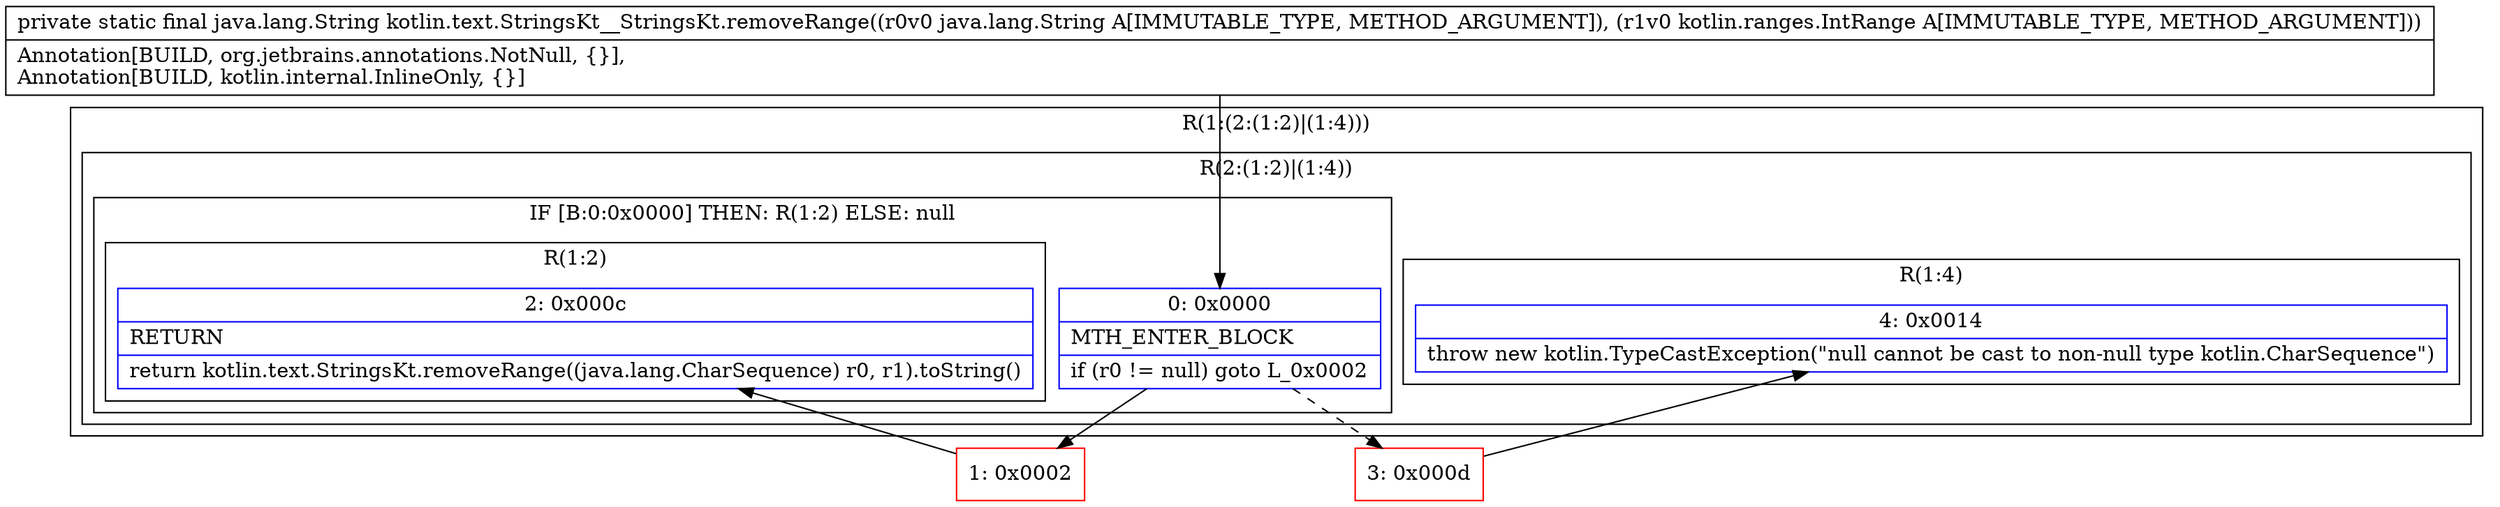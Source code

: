 digraph "CFG forkotlin.text.StringsKt__StringsKt.removeRange(Ljava\/lang\/String;Lkotlin\/ranges\/IntRange;)Ljava\/lang\/String;" {
subgraph cluster_Region_1005005796 {
label = "R(1:(2:(1:2)|(1:4)))";
node [shape=record,color=blue];
subgraph cluster_Region_742811233 {
label = "R(2:(1:2)|(1:4))";
node [shape=record,color=blue];
subgraph cluster_IfRegion_1968204844 {
label = "IF [B:0:0x0000] THEN: R(1:2) ELSE: null";
node [shape=record,color=blue];
Node_0 [shape=record,label="{0\:\ 0x0000|MTH_ENTER_BLOCK\l|if (r0 != null) goto L_0x0002\l}"];
subgraph cluster_Region_1980899809 {
label = "R(1:2)";
node [shape=record,color=blue];
Node_2 [shape=record,label="{2\:\ 0x000c|RETURN\l|return kotlin.text.StringsKt.removeRange((java.lang.CharSequence) r0, r1).toString()\l}"];
}
}
subgraph cluster_Region_1948818636 {
label = "R(1:4)";
node [shape=record,color=blue];
Node_4 [shape=record,label="{4\:\ 0x0014|throw new kotlin.TypeCastException(\"null cannot be cast to non\-null type kotlin.CharSequence\")\l}"];
}
}
}
Node_1 [shape=record,color=red,label="{1\:\ 0x0002}"];
Node_3 [shape=record,color=red,label="{3\:\ 0x000d}"];
MethodNode[shape=record,label="{private static final java.lang.String kotlin.text.StringsKt__StringsKt.removeRange((r0v0 java.lang.String A[IMMUTABLE_TYPE, METHOD_ARGUMENT]), (r1v0 kotlin.ranges.IntRange A[IMMUTABLE_TYPE, METHOD_ARGUMENT]))  | Annotation[BUILD, org.jetbrains.annotations.NotNull, \{\}], \lAnnotation[BUILD, kotlin.internal.InlineOnly, \{\}]\l}"];
MethodNode -> Node_0;
Node_0 -> Node_1;
Node_0 -> Node_3[style=dashed];
Node_1 -> Node_2;
Node_3 -> Node_4;
}

